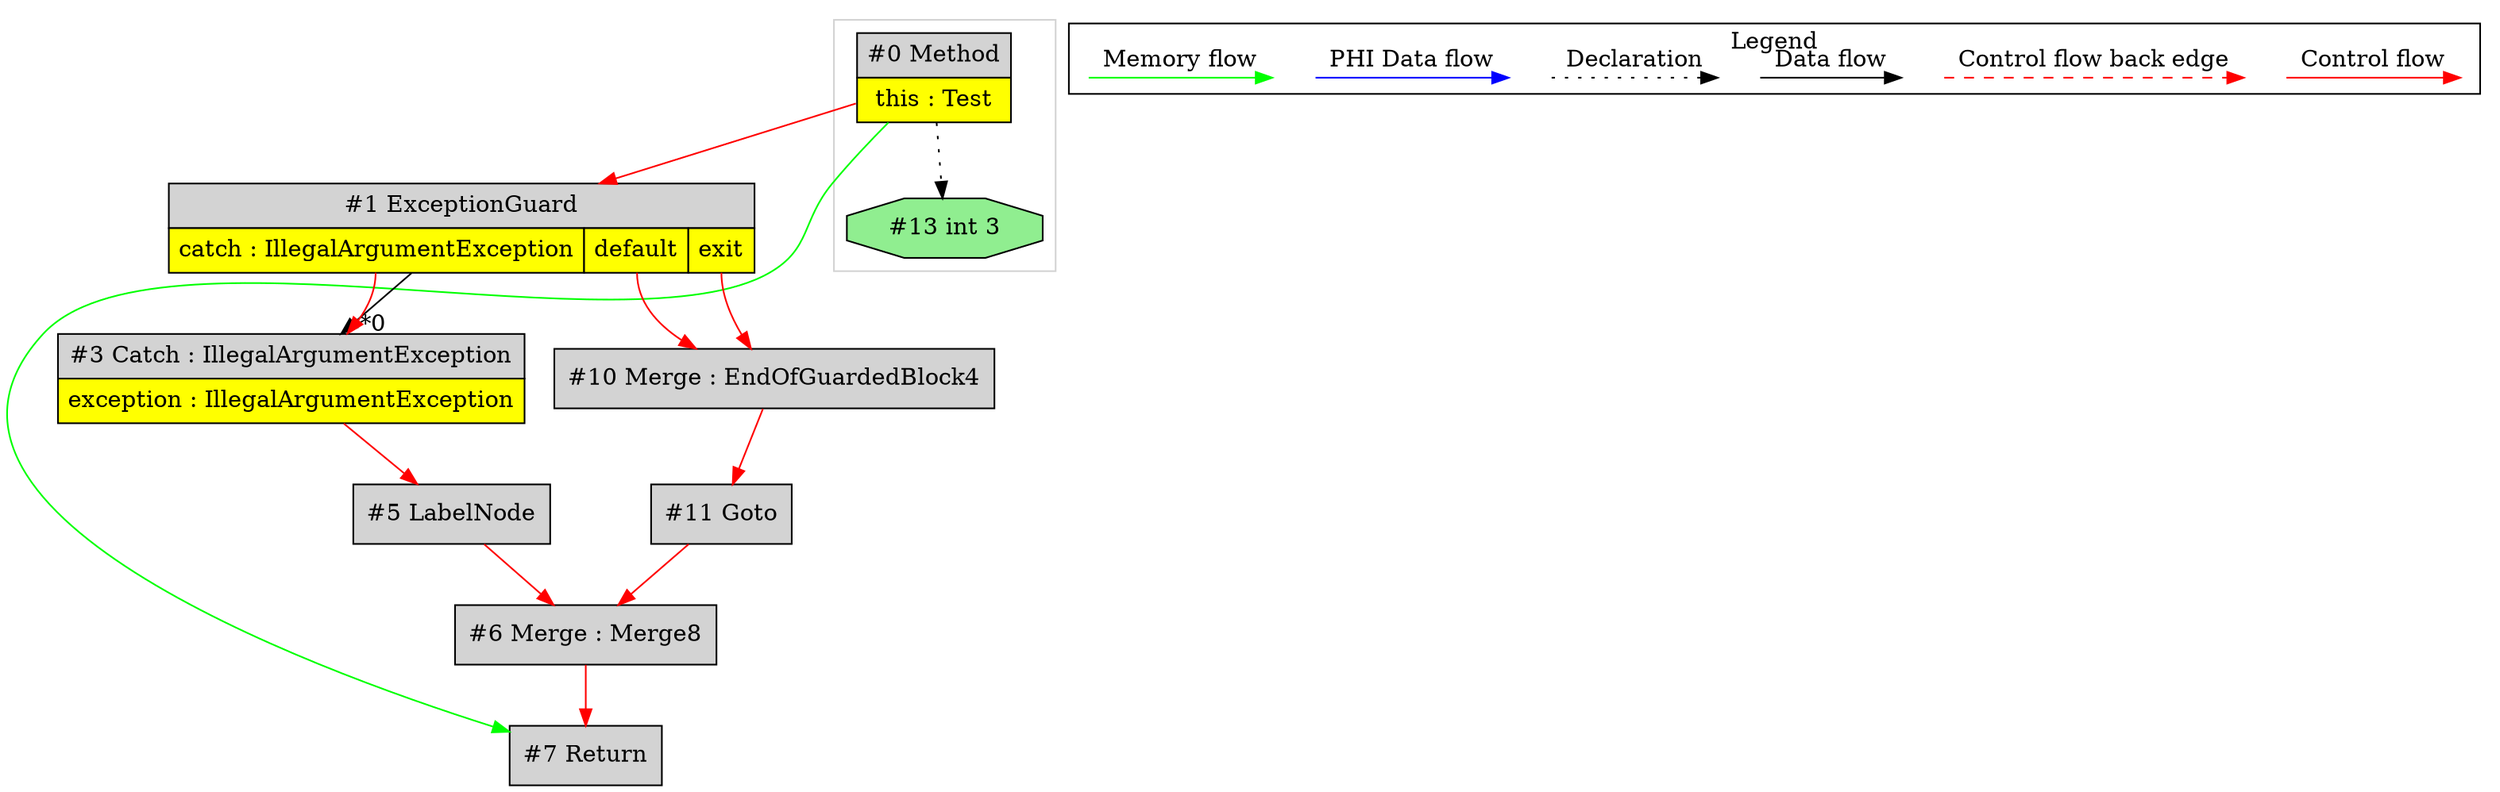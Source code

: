 digraph {
 ordering="in";
 node0[margin="0", label=<<table border="0" cellborder="1" cellspacing="0" cellpadding="5"><tr><td colspan="1">#0 Method</td></tr><tr><td port="prj12" bgcolor="yellow">this : Test</td></tr></table>>,shape=none, fillcolor=lightgrey, style=filled];
 node7[label="#7 Return",shape=box, fillcolor=lightgrey, style=filled];
 node6 -> node7[labeldistance=2, color=red, fontcolor=red];
 node0 -> node7[labeldistance=2, color=green, constraint=false];
 node6[label="#6 Merge : Merge8",shape=box, fillcolor=lightgrey, style=filled];
 node11 -> node6[labeldistance=2, color=red, fontcolor=red];
 node5 -> node6[labeldistance=2, color=red, fontcolor=red];
 node5[label="#5 LabelNode",shape=box, fillcolor=lightgrey, style=filled];
 node3 -> node5[labeldistance=2, color=red, fontcolor=red];
 node3[margin="0", label=<<table border="0" cellborder="1" cellspacing="0" cellpadding="5"><tr><td colspan="1">#3 Catch : IllegalArgumentException</td></tr><tr><td port="prj4" bgcolor="yellow">exception : IllegalArgumentException</td></tr></table>>,shape=none, fillcolor=lightgrey, style=filled];
 node1 -> node3[headlabel="*0", labeldistance=2];
 node1:prj2 -> node3[labeldistance=2, color=red, fontcolor=red];
 node1[margin="0", label=<<table border="0" cellborder="1" cellspacing="0" cellpadding="5"><tr><td colspan="3">#1 ExceptionGuard</td></tr><tr><td port="prj2" bgcolor="yellow">catch : IllegalArgumentException</td><td port="prj8" bgcolor="yellow">default</td><td port="prj9" bgcolor="yellow">exit</td></tr></table>>,shape=none, fillcolor=lightgrey, style=filled];
 node0 -> node1[labeldistance=2, color=red, fontcolor=red];
 node10[label="#10 Merge : EndOfGuardedBlock4",shape=box, fillcolor=lightgrey, style=filled];
 node1:prj8 -> node10[labeldistance=2, color=red, fontcolor=red];
 node1:prj9 -> node10[labeldistance=2, color=red, fontcolor=red];
 node11[label="#11 Goto",shape=box, fillcolor=lightgrey, style=filled];
 node10 -> node11[labeldistance=2, color=red, fontcolor=red];
 node13[label="#13 int 3",shape=octagon, fillcolor=lightgreen, style=filled];
 node0 -> node13[style=dotted];
 subgraph cluster_0 {
  color=lightgray;
  node0;
  node13;
 }
 subgraph cluster_000 {
  label = "Legend";
  node [shape=point]
  {
   rank=same;
   c0 [style = invis];
   c1 [style = invis];
   c2 [style = invis];
   c3 [style = invis];
   d0 [style = invis];
   d1 [style = invis];
   d2 [style = invis];
   d3 [style = invis];
   d4 [style = invis];
   d5 [style = invis];
   d6 [style = invis];
   d7 [style = invis];
  }
  c0 -> c1 [label="Control flow", style=solid, color=red]
  c2 -> c3 [label="Control flow back edge", style=dashed, color=red]
  d0 -> d1 [label="Data flow"]
  d2 -> d3 [label="Declaration", style=dotted]
  d4 -> d5 [label="PHI Data flow", color=blue]
  d6 -> d7 [label="Memory flow", color=green]
 }

}
